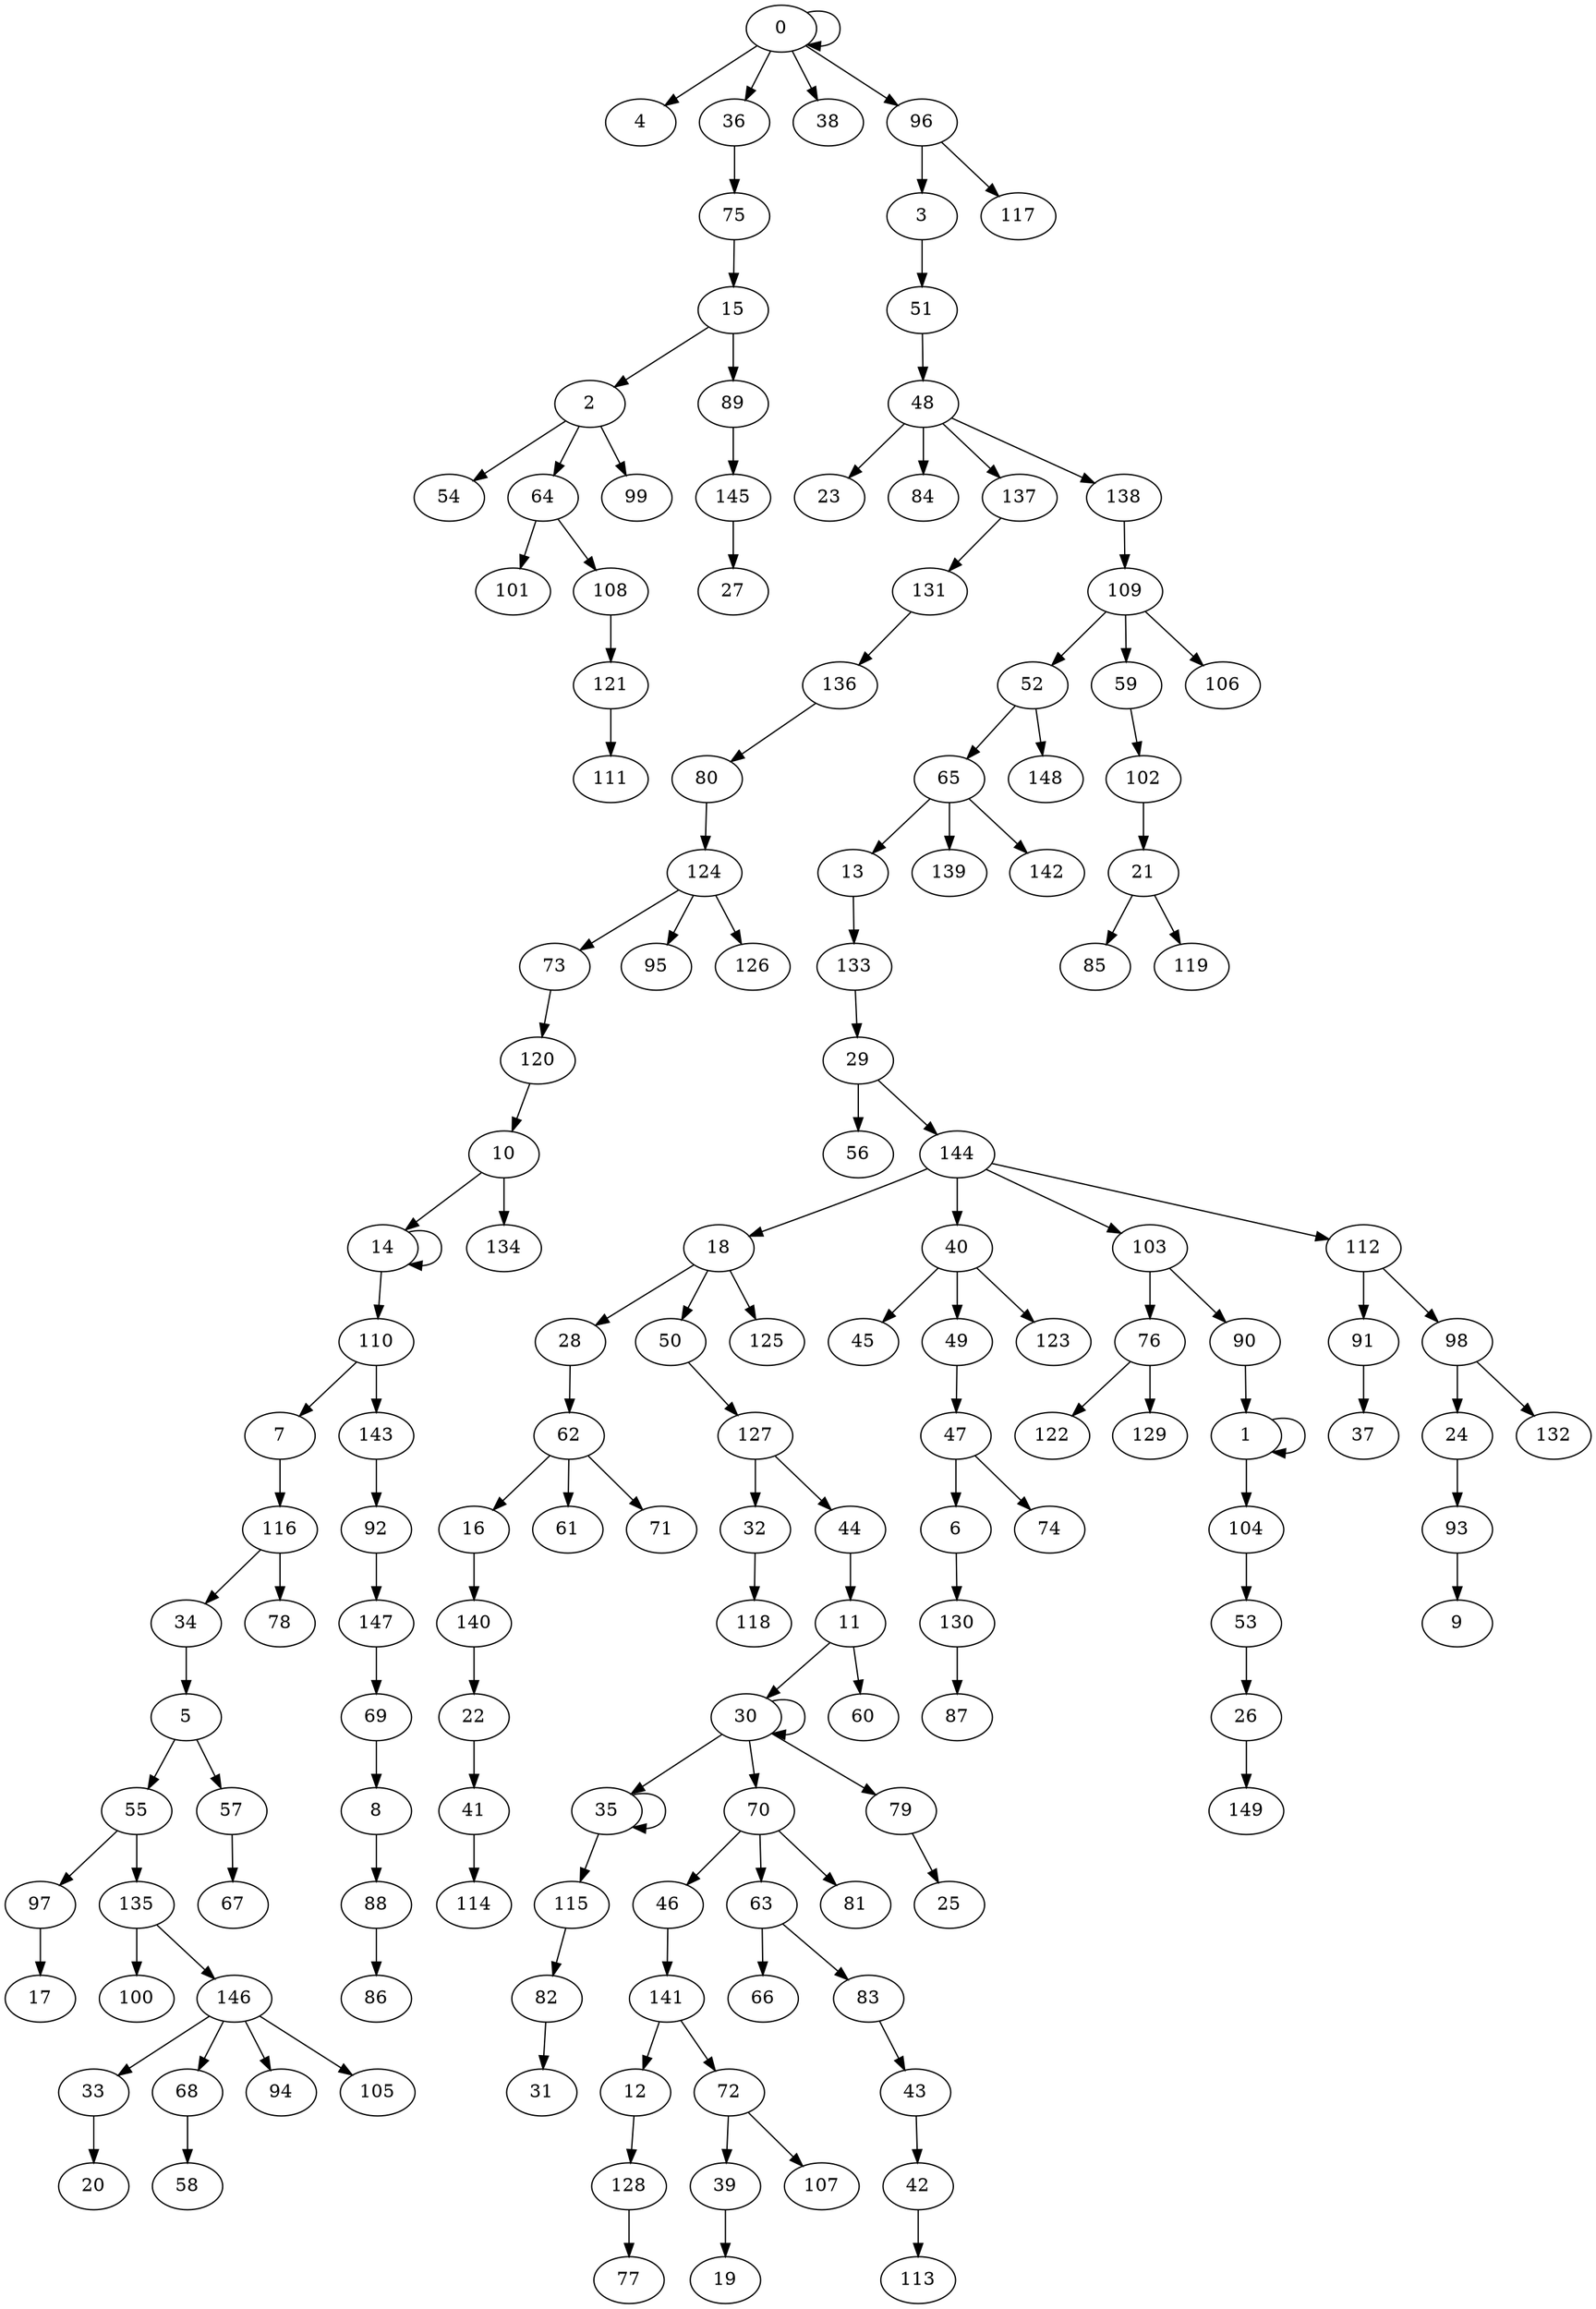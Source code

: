 digraph {
	graph [bb="0,0,1190,1764"];
	node [label="\N"];
	0	[height=0.5,
		pos="452,1746",
		width=0.75];
	0 -> 0	[pos="e,471.9,1733.6 471.9,1758.4 484.69,1761.7 497,1757.5 497,1746 497,1737.6 490.5,1733.1 482.04,1732.6"];
	4	[height=0.5,
		pos="344,1674",
		width=0.75];
	0 -> 4	[pos="e,362.6,1687.1 433.19,1732.8 416,1721.7 390.38,1705.1 371.01,1692.5"];
	36	[height=0.5,
		pos="416,1674",
		width=0.75];
	0 -> 36	[pos="e,424.3,1691.1 443.65,1728.8 439.29,1720.3 433.85,1709.7 428.96,1700.2"];
	38	[height=0.5,
		pos="488,1674",
		width=0.75];
	0 -> 38	[pos="e,479.7,1691.1 460.35,1728.8 464.71,1720.3 470.15,1709.7 475.04,1700.2"];
	96	[height=0.5,
		pos="560,1674",
		width=0.75];
	0 -> 96	[pos="e,541.4,1687.1 470.81,1732.8 488,1721.7 513.62,1705.1 532.99,1692.5"];
	1	[height=0.5,
		pos="929,666",
		width=0.75];
	1 -> 1	[pos="e,948.9,653.57 948.9,678.43 961.69,681.68 974,677.53 974,666 974,657.62 967.5,653.14 959.04,652.56"];
	104	[height=0.5,
		pos="929,594",
		width=0.75];
	1 -> 104	[pos="e,929,612.1 929,647.7 929,639.98 929,630.71 929,622.11"];
	2	[height=0.5,
		pos="308,1458",
		width=0.75];
	54	[height=0.5,
		pos="200,1386",
		width=0.75];
	2 -> 54	[pos="e,218.6,1399.1 289.19,1444.8 272,1433.7 246.38,1417.1 227.01,1404.5"];
	64	[height=0.5,
		pos="272,1386",
		width=0.75];
	2 -> 64	[pos="e,280.3,1403.1 299.65,1440.8 295.29,1432.3 289.85,1421.7 284.96,1412.2"];
	99	[height=0.5,
		pos="344,1386",
		width=0.75];
	2 -> 99	[pos="e,335.7,1403.1 316.35,1440.8 320.71,1432.3 326.15,1421.7 331.04,1412.2"];
	3	[height=0.5,
		pos="560,1602",
		width=0.75];
	51	[height=0.5,
		pos="560,1530",
		width=0.75];
	3 -> 51	[pos="e,560,1548.1 560,1583.7 560,1576 560,1566.7 560,1558.1"];
	5	[height=0.5,
		pos="135,450",
		width=0.75];
	55	[height=0.5,
		pos="99,378",
		width=0.75];
	5 -> 55	[pos="e,107.3,395.15 126.65,432.76 122.29,424.28 116.85,413.71 111.96,404.2"];
	57	[height=0.5,
		pos="171,378",
		width=0.75];
	5 -> 57	[pos="e,162.7,395.15 143.35,432.76 147.71,424.28 153.15,413.71 158.04,404.2"];
	6	[height=0.5,
		pos="713,594",
		width=0.75];
	130	[height=0.5,
		pos="715,522",
		width=0.75];
	6 -> 130	[pos="e,714.51,540.1 713.49,575.7 713.71,567.98 713.98,558.71 714.23,550.11"];
	7	[height=0.5,
		pos="207,666",
		width=0.75];
	116	[height=0.5,
		pos="207,594",
		width=0.75];
	7 -> 116	[pos="e,207,612.1 207,647.7 207,639.98 207,630.71 207,622.11"];
	8	[height=0.5,
		pos="279,378",
		width=0.75];
	88	[height=0.5,
		pos="279,306",
		width=0.75];
	8 -> 88	[pos="e,279,324.1 279,359.7 279,351.98 279,342.71 279,334.11"];
	9	[height=0.5,
		pos="1091,522",
		width=0.75];
	10	[height=0.5,
		pos="377,882",
		width=0.75];
	14	[height=0.5,
		pos="286,810",
		width=0.75];
	10 -> 14	[pos="e,303.04,824.11 359.88,867.83 346.16,857.27 326.69,842.3 311.18,830.37"];
	134	[height=0.5,
		pos="377,810",
		width=0.75];
	10 -> 134	[pos="e,377,828.1 377,863.7 377,855.98 377,846.71 377,838.11"];
	11	[height=0.5,
		pos="639,522",
		width=0.75];
	30	[height=0.5,
		pos="557,450",
		width=0.75];
	11 -> 30	[pos="e,572.89,464.56 622.8,507.17 610.82,496.94 594.31,482.85 580.82,471.34"];
	60	[height=0.5,
		pos="647,450",
		width=0.75];
	11 -> 60	[pos="e,645.05,468.1 640.98,503.7 641.86,495.98 642.92,486.71 643.9,478.11"];
	12	[height=0.5,
		pos="483,162",
		width=0.75];
	128	[height=0.5,
		pos="447,90",
		width=0.75];
	12 -> 128	[pos="e,455.3,107.15 474.65,144.76 470.29,136.28 464.85,125.71 459.96,116.2"];
	13	[height=0.5,
		pos="580,1098",
		width=0.75];
	133	[height=0.5,
		pos="635,1026",
		width=0.75];
	13 -> 133	[pos="e,623.09,1042.2 591.93,1081.8 599.21,1072.5 608.66,1060.5 616.85,1050.1"];
	14 -> 14	[pos="e,305.9,797.57 305.9,822.43 318.69,825.68 331,821.53 331,810 331,801.62 324.5,797.14 316.04,796.56"];
	110	[height=0.5,
		pos="279,738",
		width=0.75];
	14 -> 110	[pos="e,280.71,756.1 284.27,791.7 283.5,783.98 282.57,774.71 281.71,766.11"];
	15	[height=0.5,
		pos="416,1530",
		width=0.75];
	15 -> 2	[pos="e,326.6,1471.1 397.19,1516.8 380,1505.7 354.38,1489.1 335.01,1476.5"];
	89	[height=0.5,
		pos="416,1458",
		width=0.75];
	15 -> 89	[pos="e,416,1476.1 416,1511.7 416,1504 416,1494.7 416,1486.1"];
	16	[height=0.5,
		pos="351,594",
		width=0.75];
	140	[height=0.5,
		pos="351,522",
		width=0.75];
	16 -> 140	[pos="e,351,540.1 351,575.7 351,567.98 351,558.71 351,550.11"];
	17	[height=0.5,
		pos="27,234",
		width=0.75];
	18	[height=0.5,
		pos="533,810",
		width=0.75];
	28	[height=0.5,
		pos="425,738",
		width=0.75];
	18 -> 28	[pos="e,443.6,751.05 514.19,796.81 497,785.67 471.38,769.06 452.01,756.5"];
	50	[height=0.5,
		pos="497,738",
		width=0.75];
	18 -> 50	[pos="e,505.3,755.15 524.65,792.76 520.29,784.28 514.85,773.71 509.96,764.2"];
	125	[height=0.5,
		pos="569,738",
		width=0.75];
	18 -> 125	[pos="e,560.7,755.15 541.35,792.76 545.71,784.28 551.15,773.71 556.04,764.2"];
	19	[height=0.5,
		pos="519,18",
		width=0.75];
	20	[height=0.5,
		pos="63,90",
		width=0.75];
	21	[height=0.5,
		pos="796,1098",
		width=0.75];
	85	[height=0.5,
		pos="742,1026",
		width=0.75];
	21 -> 85	[pos="e,753.95,1042.5 784.02,1081.5 777.02,1072.4 768.06,1060.8 760.21,1050.6"];
	119	[height=0.5,
		pos="814,1026",
		width=0.75];
	21 -> 119	[pos="e,809.68,1043.8 800.36,1080.1 802.39,1072.1 804.86,1062.5 807.14,1053.7"];
	22	[height=0.5,
		pos="351,450",
		width=0.75];
	41	[height=0.5,
		pos="351,378",
		width=0.75];
	22 -> 41	[pos="e,351,396.1 351,431.7 351,423.98 351,414.71 351,406.11"];
	23	[height=0.5,
		pos="488,1386",
		width=0.75];
	24	[height=0.5,
		pos="1091,666",
		width=0.75];
	93	[height=0.5,
		pos="1091,594",
		width=0.75];
	24 -> 93	[pos="e,1091,612.1 1091,647.7 1091,639.98 1091,630.71 1091,622.11"];
	25	[height=0.5,
		pos="711,306",
		width=0.75];
	26	[height=0.5,
		pos="929,450",
		width=0.75];
	149	[height=0.5,
		pos="929,378",
		width=0.75];
	26 -> 149	[pos="e,929,396.1 929,431.7 929,423.98 929,414.71 929,406.11"];
	27	[height=0.5,
		pos="416,1314",
		width=0.75];
	62	[height=0.5,
		pos="424,666",
		width=0.75];
	28 -> 62	[pos="e,424.24,684.1 424.75,719.7 424.64,711.98 424.51,702.71 424.39,694.11"];
	29	[height=0.5,
		pos="639,954",
		width=0.75];
	56	[height=0.5,
		pos="639,882",
		width=0.75];
	29 -> 56	[pos="e,639,900.1 639,935.7 639,927.98 639,918.71 639,910.11"];
	144	[height=0.5,
		pos="713,882",
		width=0.75];
	29 -> 144	[pos="e,698.05,897.14 653.98,938.83 664.51,928.87 678.78,915.37 690.66,904.14"];
	30 -> 30	[pos="e,576.9,437.57 576.9,462.43 589.69,465.68 602,461.53 602,450 602,441.62 595.5,437.14 587.04,436.56"];
	35	[height=0.5,
		pos="441,378",
		width=0.75];
	30 -> 35	[pos="e,460.48,390.75 537.58,437.28 518.85,425.98 490.28,408.74 469.07,395.94"];
	70	[height=0.5,
		pos="558,378",
		width=0.75];
	30 -> 70	[pos="e,557.76,396.1 557.25,431.7 557.36,423.98 557.49,414.71 557.61,406.11"];
	79	[height=0.5,
		pos="675,378",
		width=0.75];
	30 -> 79	[pos="e,655.49,390.58 576.49,437.44 595.62,426.09 625,408.66 646.71,395.78"];
	31	[height=0.5,
		pos="411,162",
		width=0.75];
	32	[height=0.5,
		pos="567,594",
		width=0.75];
	118	[height=0.5,
		pos="567,522",
		width=0.75];
	32 -> 118	[pos="e,567,540.1 567,575.7 567,567.98 567,558.71 567,550.11"];
	33	[height=0.5,
		pos="63,162",
		width=0.75];
	33 -> 20	[pos="e,63,108.1 63,143.7 63,135.98 63,126.71 63,118.11"];
	34	[height=0.5,
		pos="135,522",
		width=0.75];
	34 -> 5	[pos="e,135,468.1 135,503.7 135,495.98 135,486.71 135,478.11"];
	35 -> 35	[pos="e,460.9,365.57 460.9,390.43 473.69,393.68 486,389.53 486,378 486,369.62 479.5,365.14 471.04,364.56"];
	115	[height=0.5,
		pos="423,306",
		width=0.75];
	35 -> 115	[pos="e,427.32,323.79 436.64,360.05 434.61,352.14 432.14,342.54 429.86,333.69"];
	75	[height=0.5,
		pos="416,1602",
		width=0.75];
	36 -> 75	[pos="e,416,1620.1 416,1655.7 416,1648 416,1638.7 416,1630.1"];
	37	[height=0.5,
		pos="1019,666",
		width=0.75];
	39	[height=0.5,
		pos="519,90",
		width=0.75];
	39 -> 19	[pos="e,519,36.104 519,71.697 519,63.983 519,54.712 519,46.112"];
	40	[height=0.5,
		pos="713,810",
		width=0.75];
	45	[height=0.5,
		pos="641,738",
		width=0.75];
	40 -> 45	[pos="e,655.8,753.38 698.43,794.83 688.25,784.94 674.48,771.55 662.97,760.36"];
	49	[height=0.5,
		pos="713,738",
		width=0.75];
	40 -> 49	[pos="e,713,756.1 713,791.7 713,783.98 713,774.71 713,766.11"];
	123	[height=0.5,
		pos="785,738",
		width=0.75];
	40 -> 123	[pos="e,770.2,753.38 727.57,794.83 737.75,784.94 751.52,771.55 763.03,760.36"];
	114	[height=0.5,
		pos="351,306",
		width=0.75];
	41 -> 114	[pos="e,351,324.1 351,359.7 351,351.98 351,342.71 351,334.11"];
	42	[height=0.5,
		pos="663,90",
		width=0.75];
	113	[height=0.5,
		pos="663,18",
		width=0.75];
	42 -> 113	[pos="e,663,36.104 663,71.697 663,63.983 663,54.712 663,46.112"];
	43	[height=0.5,
		pos="645,162",
		width=0.75];
	43 -> 42	[pos="e,658.68,107.79 649.36,144.05 651.39,136.14 653.86,126.54 656.14,117.69"];
	44	[height=0.5,
		pos="639,594",
		width=0.75];
	44 -> 11	[pos="e,639,540.1 639,575.7 639,567.98 639,558.71 639,550.11"];
	46	[height=0.5,
		pos="495,306",
		width=0.75];
	141	[height=0.5,
		pos="495,234",
		width=0.75];
	46 -> 141	[pos="e,495,252.1 495,287.7 495,279.98 495,270.71 495,262.11"];
	47	[height=0.5,
		pos="713,666",
		width=0.75];
	47 -> 6	[pos="e,713,612.1 713,647.7 713,639.98 713,630.71 713,622.11"];
	74	[height=0.5,
		pos="785,594",
		width=0.75];
	47 -> 74	[pos="e,770.2,609.38 727.57,650.83 737.75,640.94 751.52,627.55 763.03,616.36"];
	48	[height=0.5,
		pos="560,1458",
		width=0.75];
	48 -> 23	[pos="e,502.8,1401.4 545.43,1442.8 535.25,1432.9 521.48,1419.5 509.97,1408.4"];
	84	[height=0.5,
		pos="560,1386",
		width=0.75];
	48 -> 84	[pos="e,560,1404.1 560,1439.7 560,1432 560,1422.7 560,1414.1"];
	137	[height=0.5,
		pos="632,1386",
		width=0.75];
	48 -> 137	[pos="e,617.2,1401.4 574.57,1442.8 584.75,1432.9 598.52,1419.5 610.03,1408.4"];
	138	[height=0.5,
		pos="717,1386",
		width=0.75];
	48 -> 138	[pos="e,695.1,1396.8 581.83,1447.3 608.82,1435.2 654.95,1414.7 685.7,1401"];
	49 -> 47	[pos="e,713,684.1 713,719.7 713,711.98 713,702.71 713,694.11"];
	127	[height=0.5,
		pos="567,666",
		width=0.75];
	50 -> 127	[pos="e,552.51,681.49 511.5,722.5 521.27,712.73 534.31,699.69 545.3,688.7"];
	51 -> 48	[pos="e,560,1476.1 560,1511.7 560,1504 560,1494.7 560,1486.1"];
	52	[height=0.5,
		pos="679,1242",
		width=0.75];
	65	[height=0.5,
		pos="652,1170",
		width=0.75];
	52 -> 65	[pos="e,658.54,1188 672.6,1224.4 669.49,1216.3 665.67,1206.4 662.17,1197.4"];
	148	[height=0.5,
		pos="724,1170",
		width=0.75];
	52 -> 148	[pos="e,713.83,1186.8 689.21,1225.1 694.85,1216.3 701.97,1205.3 708.3,1195.4"];
	53	[height=0.5,
		pos="929,522",
		width=0.75];
	53 -> 26	[pos="e,929,468.1 929,503.7 929,495.98 929,486.71 929,478.11"];
	97	[height=0.5,
		pos="27,306",
		width=0.75];
	55 -> 97	[pos="e,41.796,321.38 84.43,362.83 74.25,352.94 60.476,339.55 48.969,328.36"];
	135	[height=0.5,
		pos="99,306",
		width=0.75];
	55 -> 135	[pos="e,99,324.1 99,359.7 99,351.98 99,342.71 99,334.11"];
	67	[height=0.5,
		pos="171,306",
		width=0.75];
	57 -> 67	[pos="e,171,324.1 171,359.7 171,351.98 171,342.71 171,334.11"];
	58	[height=0.5,
		pos="135,90",
		width=0.75];
	59	[height=0.5,
		pos="751,1242",
		width=0.75];
	102	[height=0.5,
		pos="796,1170",
		width=0.75];
	59 -> 102	[pos="e,785.83,1186.8 761.21,1225.1 766.85,1216.3 773.97,1205.3 780.3,1195.4"];
	61	[height=0.5,
		pos="423,594",
		width=0.75];
	62 -> 16	[pos="e,365.75,609.14 409.23,650.83 398.84,640.87 384.76,627.37 373.04,616.14"];
	62 -> 61	[pos="e,423.24,612.1 423.75,647.7 423.64,639.98 423.51,630.71 423.39,622.11"];
	71	[height=0.5,
		pos="495,594",
		width=0.75];
	62 -> 71	[pos="e,480.31,609.49 438.71,650.5 448.61,640.73 461.84,627.69 472.99,616.7"];
	63	[height=0.5,
		pos="567,306",
		width=0.75];
	66	[height=0.5,
		pos="567,234",
		width=0.75];
	63 -> 66	[pos="e,567,252.1 567,287.7 567,279.98 567,270.71 567,262.11"];
	83	[height=0.5,
		pos="641,234",
		width=0.75];
	63 -> 83	[pos="e,626.05,249.14 581.98,290.83 592.51,280.87 606.78,267.37 618.66,256.14"];
	101	[height=0.5,
		pos="236,1314",
		width=0.75];
	64 -> 101	[pos="e,244.3,1331.1 263.65,1368.8 259.29,1360.3 253.85,1349.7 248.96,1340.2"];
	108	[height=0.5,
		pos="308,1314",
		width=0.75];
	64 -> 108	[pos="e,299.7,1331.1 280.35,1368.8 284.71,1360.3 290.15,1349.7 295.04,1340.2"];
	65 -> 13	[pos="e,594.8,1113.4 637.43,1154.8 627.25,1144.9 613.48,1131.5 601.97,1120.4"];
	139	[height=0.5,
		pos="652,1098",
		width=0.75];
	65 -> 139	[pos="e,652,1116.1 652,1151.7 652,1144 652,1134.7 652,1126.1"];
	142	[height=0.5,
		pos="724,1098",
		width=0.75];
	65 -> 142	[pos="e,709.2,1113.4 666.57,1154.8 676.75,1144.9 690.52,1131.5 702.03,1120.4"];
	68	[height=0.5,
		pos="135,162",
		width=0.75];
	68 -> 58	[pos="e,135,108.1 135,143.7 135,135.98 135,126.71 135,118.11"];
	69	[height=0.5,
		pos="279,450",
		width=0.75];
	69 -> 8	[pos="e,279,396.1 279,431.7 279,423.98 279,414.71 279,406.11"];
	70 -> 46	[pos="e,508.34,321.82 544.64,362.15 536.12,352.69 524.91,340.24 515.31,329.56"];
	70 -> 63	[pos="e,564.78,324.28 560.18,360.05 561.17,352.35 562.37,343.03 563.48,334.36"];
	81	[height=0.5,
		pos="639,306",
		width=0.75];
	70 -> 81	[pos="e,623.03,320.8 574,363.17 585.76,353.01 601.94,339.03 615.21,327.56"];
	72	[height=0.5,
		pos="555,162",
		width=0.75];
	72 -> 39	[pos="e,527.3,107.15 546.65,144.76 542.29,136.28 536.85,125.71 531.96,116.2"];
	107	[height=0.5,
		pos="591,90",
		width=0.75];
	72 -> 107	[pos="e,582.7,107.15 563.35,144.76 567.71,136.28 573.15,125.71 578.04,116.2"];
	73	[height=0.5,
		pos="417,1026",
		width=0.75];
	120	[height=0.5,
		pos="390,954",
		width=0.75];
	73 -> 120	[pos="e,396.54,971.96 410.6,1008.4 407.49,1000.3 403.67,990.43 400.17,981.35"];
	75 -> 15	[pos="e,416,1548.1 416,1583.7 416,1576 416,1566.7 416,1558.1"];
	76	[height=0.5,
		pos="857,738",
		width=0.75];
	122	[height=0.5,
		pos="785,666",
		width=0.75];
	76 -> 122	[pos="e,799.8,681.38 842.43,722.83 832.25,712.94 818.48,699.55 806.97,688.36"];
	129	[height=0.5,
		pos="857,666",
		width=0.75];
	76 -> 129	[pos="e,857,684.1 857,719.7 857,711.98 857,702.71 857,694.11"];
	77	[height=0.5,
		pos="447,18",
		width=0.75];
	78	[height=0.5,
		pos="207,522",
		width=0.75];
	79 -> 25	[pos="e,702.7,323.15 683.35,360.76 687.71,352.28 693.15,341.71 698.04,332.2"];
	80	[height=0.5,
		pos="553,1170",
		width=0.75];
	124	[height=0.5,
		pos="508,1098",
		width=0.75];
	80 -> 124	[pos="e,518.17,1114.8 542.79,1153.1 537.15,1144.3 530.03,1133.3 523.7,1123.4"];
	82	[height=0.5,
		pos="414,234",
		width=0.75];
	82 -> 31	[pos="e,411.73,180.1 413.26,215.7 412.93,207.98 412.53,198.71 412.16,190.11"];
	83 -> 43	[pos="e,644.02,180.1 641.99,215.7 642.43,207.98 642.96,198.71 643.45,190.11"];
	86	[height=0.5,
		pos="279,234",
		width=0.75];
	87	[height=0.5,
		pos="719,450",
		width=0.75];
	88 -> 86	[pos="e,279,252.1 279,287.7 279,279.98 279,270.71 279,262.11"];
	145	[height=0.5,
		pos="416,1386",
		width=0.75];
	89 -> 145	[pos="e,416,1404.1 416,1439.7 416,1432 416,1422.7 416,1414.1"];
	90	[height=0.5,
		pos="929,738",
		width=0.75];
	90 -> 1	[pos="e,929,684.1 929,719.7 929,711.98 929,702.71 929,694.11"];
	91	[height=0.5,
		pos="1019,738",
		width=0.75];
	91 -> 37	[pos="e,1019,684.1 1019,719.7 1019,711.98 1019,702.71 1019,694.11"];
	92	[height=0.5,
		pos="279,594",
		width=0.75];
	147	[height=0.5,
		pos="279,522",
		width=0.75];
	92 -> 147	[pos="e,279,540.1 279,575.7 279,567.98 279,558.71 279,550.11"];
	93 -> 9	[pos="e,1091,540.1 1091,575.7 1091,567.98 1091,558.71 1091,550.11"];
	94	[height=0.5,
		pos="207,162",
		width=0.75];
	95	[height=0.5,
		pos="490,1026",
		width=0.75];
	96 -> 3	[pos="e,560,1620.1 560,1655.7 560,1648 560,1638.7 560,1630.1"];
	117	[height=0.5,
		pos="632,1602",
		width=0.75];
	96 -> 117	[pos="e,617.2,1617.4 574.57,1658.8 584.75,1648.9 598.52,1635.5 610.03,1624.4"];
	97 -> 17	[pos="e,27,252.1 27,287.7 27,279.98 27,270.71 27,262.11"];
	98	[height=0.5,
		pos="1091,738",
		width=0.75];
	98 -> 24	[pos="e,1091,684.1 1091,719.7 1091,711.98 1091,702.71 1091,694.11"];
	132	[height=0.5,
		pos="1163,666",
		width=0.75];
	98 -> 132	[pos="e,1148.2,681.38 1105.6,722.83 1115.7,712.94 1129.5,699.55 1141,688.36"];
	100	[height=0.5,
		pos="99,234",
		width=0.75];
	102 -> 21	[pos="e,796,1116.1 796,1151.7 796,1144 796,1134.7 796,1126.1"];
	103	[height=0.5,
		pos="857,810",
		width=0.75];
	103 -> 76	[pos="e,857,756.1 857,791.7 857,783.98 857,774.71 857,766.11"];
	103 -> 90	[pos="e,914.2,753.38 871.57,794.83 881.75,784.94 895.52,771.55 907.03,760.36"];
	104 -> 53	[pos="e,929,540.1 929,575.7 929,567.98 929,558.71 929,550.11"];
	105	[height=0.5,
		pos="279,162",
		width=0.75];
	106	[height=0.5,
		pos="823,1242",
		width=0.75];
	121	[height=0.5,
		pos="308,1242",
		width=0.75];
	108 -> 121	[pos="e,308,1260.1 308,1295.7 308,1288 308,1278.7 308,1270.1"];
	109	[height=0.5,
		pos="724,1314",
		width=0.75];
	109 -> 52	[pos="e,689.17,1258.8 713.79,1297.1 708.15,1288.3 701.03,1277.3 694.7,1267.4"];
	109 -> 59	[pos="e,744.46,1260 730.4,1296.4 733.51,1288.3 737.33,1278.4 740.83,1269.4"];
	109 -> 106	[pos="e,804.96,1255.8 742.16,1300.2 757.37,1289.4 779.29,1273.9 796.47,1261.8"];
	110 -> 7	[pos="e,221.8,681.38 264.43,722.83 254.25,712.94 240.48,699.55 228.97,688.36"];
	143	[height=0.5,
		pos="279,666",
		width=0.75];
	110 -> 143	[pos="e,279,684.1 279,719.7 279,711.98 279,702.71 279,694.11"];
	111	[height=0.5,
		pos="308,1170",
		width=0.75];
	112	[height=0.5,
		pos="1019,810",
		width=0.75];
	112 -> 91	[pos="e,1019,756.1 1019,791.7 1019,783.98 1019,774.71 1019,766.11"];
	112 -> 98	[pos="e,1076.2,753.38 1033.6,794.83 1043.7,784.94 1057.5,771.55 1069,760.36"];
	115 -> 82	[pos="e,416.22,252.28 420.82,288.05 419.83,280.35 418.63,271.03 417.52,262.36"];
	116 -> 34	[pos="e,149.8,537.38 192.43,578.83 182.25,568.94 168.48,555.55 156.97,544.36"];
	116 -> 78	[pos="e,207,540.1 207,575.7 207,567.98 207,558.71 207,550.11"];
	120 -> 10	[pos="e,380.21,900.28 386.85,936.05 385.42,928.35 383.69,919.03 382.08,910.36"];
	121 -> 111	[pos="e,308,1188.1 308,1223.7 308,1216 308,1206.7 308,1198.1"];
	124 -> 73	[pos="e,434.04,1040.1 490.88,1083.8 477.16,1073.3 457.69,1058.3 442.18,1046.4"];
	124 -> 95	[pos="e,494.32,1043.8 503.64,1080.1 501.61,1072.1 499.14,1062.5 496.86,1053.7"];
	126	[height=0.5,
		pos="562,1026",
		width=0.75];
	124 -> 126	[pos="e,550.05,1042.5 519.98,1081.5 526.98,1072.4 535.94,1060.8 543.79,1050.6"];
	127 -> 32	[pos="e,567,612.1 567,647.7 567,639.98 567,630.71 567,622.11"];
	127 -> 44	[pos="e,624.2,609.38 581.57,650.83 591.75,640.94 605.52,627.55 617.03,616.36"];
	128 -> 77	[pos="e,447,36.104 447,71.697 447,63.983 447,54.712 447,46.112"];
	130 -> 87	[pos="e,718.02,468.1 715.99,503.7 716.43,495.98 716.96,486.71 717.45,478.11"];
	131	[height=0.5,
		pos="596,1314",
		width=0.75];
	136	[height=0.5,
		pos="589,1242",
		width=0.75];
	131 -> 136	[pos="e,590.71,1260.1 594.27,1295.7 593.5,1288 592.57,1278.7 591.71,1270.1"];
	133 -> 29	[pos="e,638.02,972.1 635.99,1007.7 636.43,999.98 636.96,990.71 637.45,982.11"];
	135 -> 100	[pos="e,99,252.1 99,287.7 99,279.98 99,270.71 99,262.11"];
	146	[height=0.5,
		pos="171,234",
		width=0.75];
	135 -> 146	[pos="e,156.2,249.38 113.57,290.83 123.75,280.94 137.52,267.55 149.03,256.36"];
	136 -> 80	[pos="e,561.3,1187.1 580.65,1224.8 576.29,1216.3 570.85,1205.7 565.96,1196.2"];
	137 -> 131	[pos="e,604.3,1331.1 623.65,1368.8 619.29,1360.3 613.85,1349.7 608.96,1340.2"];
	138 -> 109	[pos="e,722.29,1332.1 718.73,1367.7 719.5,1360 720.43,1350.7 721.29,1342.1"];
	140 -> 22	[pos="e,351,468.1 351,503.7 351,495.98 351,486.71 351,478.11"];
	141 -> 12	[pos="e,485.96,180.28 492.1,216.05 490.77,208.35 489.18,199.03 487.69,190.36"];
	141 -> 72	[pos="e,542.01,178.16 508.02,217.81 516.04,208.45 526.47,196.28 535.47,185.79"];
	143 -> 92	[pos="e,279,612.1 279,647.7 279,639.98 279,630.71 279,622.11"];
	144 -> 18	[pos="e,556.29,819.18 691.4,871.05 686.07,868.67 680.35,866.19 675,864 637.97,848.83 594.83,832.98 565.9,822.61"];
	144 -> 40	[pos="e,713,828.1 713,863.7 713,855.98 713,846.71 713,838.11"];
	144 -> 103	[pos="e,835.67,821.37 734.25,870.67 758.6,858.83 798.72,839.33 826.43,825.86"];
	144 -> 112	[pos="e,993.67,816.79 738.3,875.21 792.83,862.74 921.52,833.3 983.89,819.03"];
	145 -> 27	[pos="e,416,1332.1 416,1367.7 416,1360 416,1350.7 416,1342.1"];
	146 -> 33	[pos="e,81.597,175.05 152.19,220.81 135,209.67 109.38,193.06 90.007,180.5"];
	146 -> 68	[pos="e,143.3,179.15 162.65,216.76 158.29,208.28 152.85,197.71 147.96,188.2"];
	146 -> 94	[pos="e,198.7,179.15 179.35,216.76 183.71,208.28 189.15,197.71 194.04,188.2"];
	146 -> 105	[pos="e,260.4,175.05 189.81,220.81 207,209.67 232.62,193.06 251.99,180.5"];
	147 -> 69	[pos="e,279,468.1 279,503.7 279,495.98 279,486.71 279,478.11"];
}
